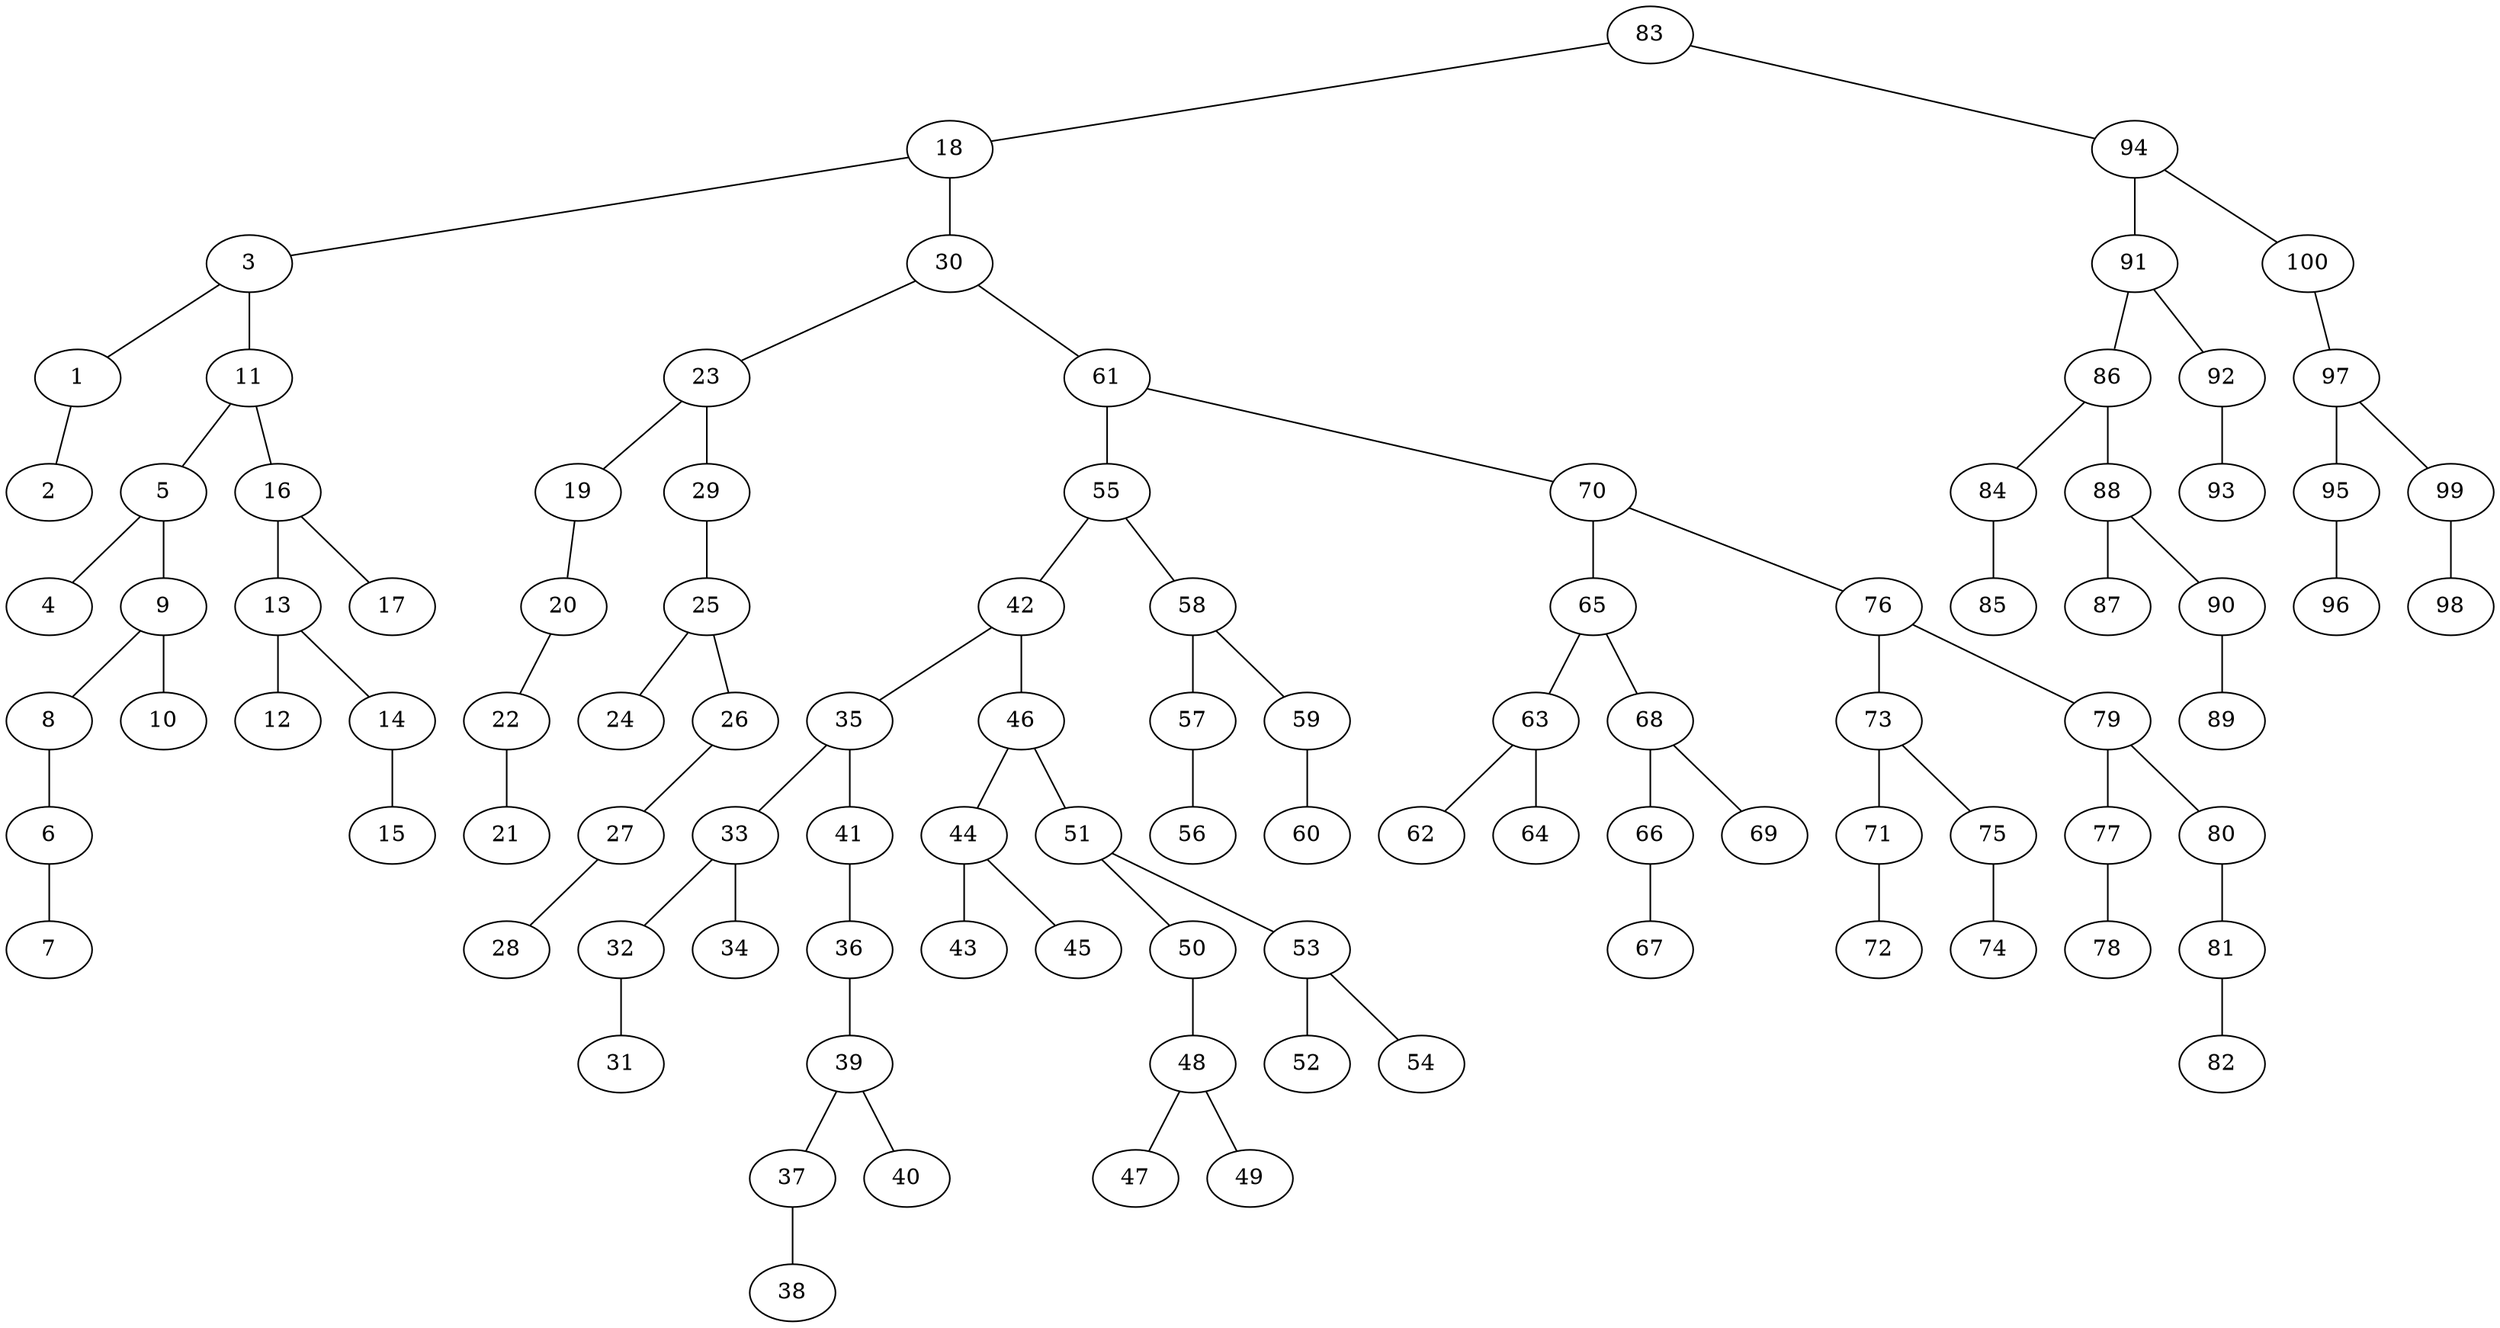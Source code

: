 graph g {
905735620[label="83"]
1658926803[label="18"]
905735620 -- 1658926803
1997287019[label="94"]
905735620 -- 1997287019
436546048[label="3"]
1658926803 -- 436546048
1300393335[label="30"]
1658926803 -- 1300393335
1627428162[label="1"]
436546048 -- 1627428162
2011791487[label="11"]
436546048 -- 2011791487
1150284200[label="2"]
1627428162 -- 1150284200
439928219[label="5"]
2011791487 -- 439928219
2138564891[label="16"]
2011791487 -- 2138564891
1151755506[label="4"]
439928219 -- 1151755506
2141179775[label="9"]
439928219 -- 2141179775
592959754[label="8"]
2141179775 -- 592959754
1663619914[label="10"]
2141179775 -- 1663619914
341748265[label="6"]
592959754 -- 341748265
364604394[label="7"]
341748265 -- 364604394
146370526[label="13"]
2138564891 -- 146370526
758013696[label="17"]
2138564891 -- 758013696
1279309678[label="12"]
146370526 -- 1279309678
48914743[label="14"]
146370526 -- 48914743
1106131243[label="15"]
48914743 -- 1106131243
510109769[label="23"]
1300393335 -- 510109769
1473611564[label="61"]
1300393335 -- 1473611564
107456312[label="19"]
510109769 -- 107456312
921760190[label="29"]
510109769 -- 921760190
360067785[label="20"]
107456312 -- 360067785
1860250540[label="22"]
360067785 -- 1860250540
1426329391[label="21"]
1860250540 -- 1426329391
1690859824[label="25"]
921760190 -- 1690859824
1074593562[label="24"]
1690859824 -- 1074593562
660017404[label="26"]
1690859824 -- 660017404
1381965390[label="27"]
660017404 -- 1381965390
1979313356[label="28"]
1381965390 -- 1979313356
1386883398[label="55"]
1473611564 -- 1386883398
1306854175[label="70"]
1473611564 -- 1306854175
1742920067[label="42"]
1386883398 -- 1742920067
1564984895[label="58"]
1386883398 -- 1564984895
1587819720[label="35"]
1742920067 -- 1587819720
1002191352[label="46"]
1742920067 -- 1002191352
1256440269[label="33"]
1587819720 -- 1256440269
704024720[label="41"]
1587819720 -- 704024720
1452012306[label="32"]
1256440269 -- 1452012306
211968962[label="34"]
1256440269 -- 211968962
1486566962[label="31"]
1452012306 -- 1486566962
1173643169[label="36"]
704024720 -- 1173643169
1282287470[label="39"]
1173643169 -- 1282287470
1397616978[label="37"]
1282287470 -- 1397616978
1390835631[label="40"]
1282287470 -- 1390835631
889729797[label="38"]
1397616978 -- 889729797
148912029[label="44"]
1002191352 -- 148912029
874217650[label="51"]
1002191352 -- 874217650
1436664465[label="43"]
148912029 -- 1436664465
558187323[label="45"]
148912029 -- 558187323
680576081[label="50"]
874217650 -- 680576081
1088872417[label="53"]
874217650 -- 1088872417
453523494[label="48"]
680576081 -- 453523494
274722023[label="47"]
453523494 -- 274722023
1052967153[label="49"]
453523494 -- 1052967153
1210898719[label="52"]
1088872417 -- 1210898719
306123060[label="54"]
1088872417 -- 306123060
2104028992[label="57"]
1564984895 -- 2104028992
1527430292[label="59"]
1564984895 -- 1527430292
1975546571[label="56"]
2104028992 -- 1975546571
521960438[label="60"]
1527430292 -- 521960438
632587706[label="65"]
1306854175 -- 632587706
726950788[label="76"]
1306854175 -- 726950788
1567885839[label="63"]
632587706 -- 1567885839
558569884[label="68"]
632587706 -- 558569884
550752602[label="62"]
1567885839 -- 550752602
680779399[label="64"]
1567885839 -- 680779399
1439337960[label="66"]
558569884 -- 1439337960
741669172[label="69"]
558569884 -- 741669172
315860201[label="67"]
1439337960 -- 315860201
604125138[label="73"]
726950788 -- 604125138
631659383[label="79"]
726950788 -- 631659383
785447854[label="71"]
604125138 -- 785447854
556529265[label="75"]
604125138 -- 556529265
346224929[label="72"]
785447854 -- 346224929
63468833[label="74"]
556529265 -- 63468833
720167805[label="77"]
631659383 -- 720167805
1418334255[label="80"]
631659383 -- 1418334255
1466073198[label="78"]
720167805 -- 1466073198
398690014[label="81"]
1418334255 -- 398690014
1526298704[label="82"]
398690014 -- 1526298704
1593180232[label="91"]
1997287019 -- 1593180232
492079624[label="100"]
1997287019 -- 492079624
380242442[label="86"]
1593180232 -- 380242442
125881207[label="92"]
1593180232 -- 125881207
1763344271[label="84"]
380242442 -- 1763344271
1353170030[label="88"]
380242442 -- 1353170030
370869802[label="85"]
1763344271 -- 370869802
398572781[label="87"]
1353170030 -- 398572781
765284253[label="90"]
1353170030 -- 765284253
1077199500[label="89"]
765284253 -- 1077199500
240166646[label="93"]
125881207 -- 240166646
351028485[label="97"]
492079624 -- 351028485
1405747618[label="95"]
351028485 -- 1405747618
898406901[label="99"]
351028485 -- 898406901
1054932644[label="96"]
1405747618 -- 1054932644
1213349904[label="98"]
898406901 -- 1213349904
}
